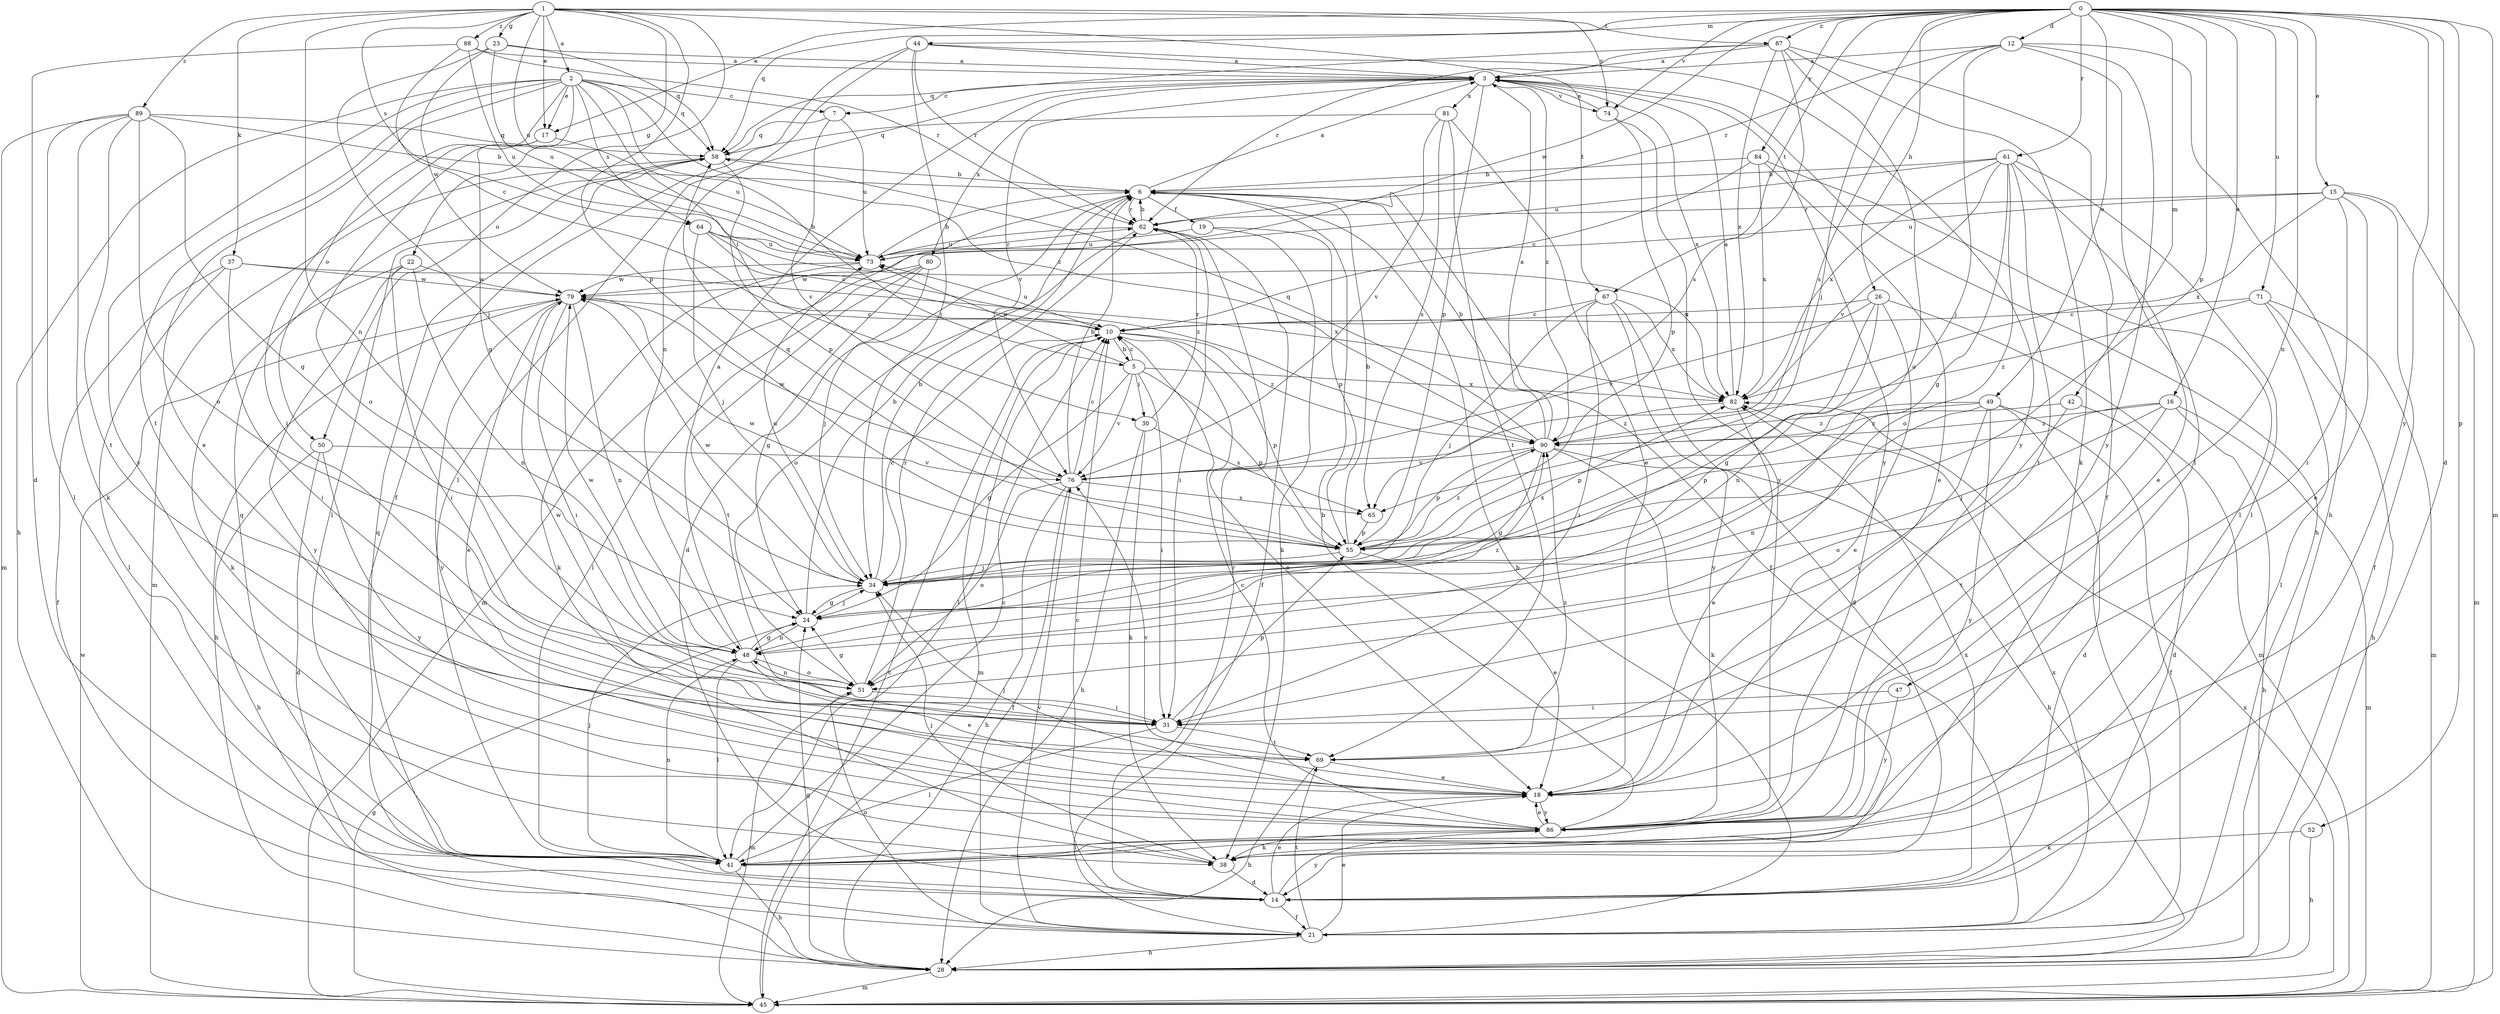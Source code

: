 strict digraph  {
0;
1;
2;
3;
5;
6;
7;
10;
12;
14;
15;
16;
17;
18;
19;
21;
22;
23;
24;
26;
28;
30;
31;
34;
37;
38;
41;
42;
44;
45;
47;
48;
49;
50;
51;
52;
55;
58;
61;
62;
64;
65;
67;
69;
71;
73;
74;
76;
79;
80;
81;
82;
84;
86;
87;
88;
89;
90;
0 -> 12  [label=d];
0 -> 14  [label=d];
0 -> 15  [label=e];
0 -> 16  [label=e];
0 -> 17  [label=e];
0 -> 26  [label=h];
0 -> 34  [label=j];
0 -> 42  [label=m];
0 -> 44  [label=m];
0 -> 45  [label=m];
0 -> 47  [label=n];
0 -> 49  [label=o];
0 -> 52  [label=p];
0 -> 55  [label=p];
0 -> 58  [label=q];
0 -> 61  [label=r];
0 -> 67  [label=t];
0 -> 71  [label=u];
0 -> 74  [label=v];
0 -> 79  [label=w];
0 -> 84  [label=y];
0 -> 86  [label=y];
0 -> 87  [label=z];
1 -> 2  [label=a];
1 -> 17  [label=e];
1 -> 22  [label=g];
1 -> 23  [label=g];
1 -> 37  [label=k];
1 -> 48  [label=n];
1 -> 50  [label=o];
1 -> 55  [label=p];
1 -> 64  [label=s];
1 -> 67  [label=t];
1 -> 73  [label=u];
1 -> 74  [label=v];
1 -> 87  [label=z];
1 -> 88  [label=z];
1 -> 89  [label=z];
2 -> 5  [label=b];
2 -> 7  [label=c];
2 -> 17  [label=e];
2 -> 18  [label=e];
2 -> 24  [label=g];
2 -> 28  [label=h];
2 -> 30  [label=i];
2 -> 50  [label=o];
2 -> 58  [label=q];
2 -> 64  [label=s];
2 -> 69  [label=t];
2 -> 86  [label=y];
2 -> 90  [label=z];
3 -> 7  [label=c];
3 -> 28  [label=h];
3 -> 41  [label=l];
3 -> 55  [label=p];
3 -> 74  [label=v];
3 -> 76  [label=v];
3 -> 80  [label=x];
3 -> 81  [label=x];
3 -> 82  [label=x];
3 -> 86  [label=y];
3 -> 90  [label=z];
5 -> 10  [label=c];
5 -> 24  [label=g];
5 -> 30  [label=i];
5 -> 31  [label=i];
5 -> 55  [label=p];
5 -> 73  [label=u];
5 -> 76  [label=v];
5 -> 82  [label=x];
6 -> 3  [label=a];
6 -> 14  [label=d];
6 -> 19  [label=f];
6 -> 21  [label=f];
6 -> 45  [label=m];
6 -> 62  [label=r];
7 -> 58  [label=q];
7 -> 73  [label=u];
7 -> 76  [label=v];
10 -> 5  [label=b];
10 -> 18  [label=e];
10 -> 41  [label=l];
10 -> 45  [label=m];
10 -> 55  [label=p];
10 -> 73  [label=u];
10 -> 90  [label=z];
12 -> 3  [label=a];
12 -> 28  [label=h];
12 -> 34  [label=j];
12 -> 41  [label=l];
12 -> 62  [label=r];
12 -> 65  [label=s];
12 -> 86  [label=y];
14 -> 10  [label=c];
14 -> 18  [label=e];
14 -> 21  [label=f];
14 -> 58  [label=q];
14 -> 62  [label=r];
14 -> 82  [label=x];
14 -> 86  [label=y];
15 -> 18  [label=e];
15 -> 21  [label=f];
15 -> 31  [label=i];
15 -> 45  [label=m];
15 -> 62  [label=r];
15 -> 73  [label=u];
15 -> 82  [label=x];
16 -> 28  [label=h];
16 -> 34  [label=j];
16 -> 45  [label=m];
16 -> 55  [label=p];
16 -> 69  [label=t];
16 -> 90  [label=z];
17 -> 31  [label=i];
17 -> 51  [label=o];
17 -> 73  [label=u];
18 -> 34  [label=j];
18 -> 76  [label=v];
18 -> 86  [label=y];
19 -> 38  [label=k];
19 -> 55  [label=p];
19 -> 73  [label=u];
21 -> 6  [label=b];
21 -> 18  [label=e];
21 -> 28  [label=h];
21 -> 51  [label=o];
21 -> 69  [label=t];
21 -> 76  [label=v];
21 -> 82  [label=x];
22 -> 31  [label=i];
22 -> 38  [label=k];
22 -> 48  [label=n];
22 -> 79  [label=w];
22 -> 86  [label=y];
23 -> 3  [label=a];
23 -> 34  [label=j];
23 -> 58  [label=q];
23 -> 73  [label=u];
23 -> 79  [label=w];
24 -> 6  [label=b];
24 -> 34  [label=j];
24 -> 48  [label=n];
26 -> 10  [label=c];
26 -> 18  [label=e];
26 -> 24  [label=g];
26 -> 45  [label=m];
26 -> 48  [label=n];
26 -> 76  [label=v];
28 -> 24  [label=g];
28 -> 45  [label=m];
30 -> 28  [label=h];
30 -> 38  [label=k];
30 -> 62  [label=r];
30 -> 65  [label=s];
31 -> 41  [label=l];
31 -> 55  [label=p];
31 -> 69  [label=t];
31 -> 79  [label=w];
34 -> 6  [label=b];
34 -> 10  [label=c];
34 -> 24  [label=g];
34 -> 73  [label=u];
34 -> 79  [label=w];
34 -> 82  [label=x];
37 -> 21  [label=f];
37 -> 31  [label=i];
37 -> 41  [label=l];
37 -> 79  [label=w];
37 -> 82  [label=x];
38 -> 14  [label=d];
38 -> 34  [label=j];
41 -> 10  [label=c];
41 -> 28  [label=h];
41 -> 34  [label=j];
41 -> 48  [label=n];
41 -> 58  [label=q];
42 -> 14  [label=d];
42 -> 51  [label=o];
42 -> 90  [label=z];
44 -> 3  [label=a];
44 -> 21  [label=f];
44 -> 34  [label=j];
44 -> 48  [label=n];
44 -> 62  [label=r];
44 -> 86  [label=y];
45 -> 10  [label=c];
45 -> 24  [label=g];
45 -> 79  [label=w];
45 -> 82  [label=x];
47 -> 31  [label=i];
47 -> 86  [label=y];
48 -> 3  [label=a];
48 -> 18  [label=e];
48 -> 24  [label=g];
48 -> 41  [label=l];
48 -> 51  [label=o];
48 -> 79  [label=w];
48 -> 90  [label=z];
49 -> 14  [label=d];
49 -> 21  [label=f];
49 -> 31  [label=i];
49 -> 48  [label=n];
49 -> 55  [label=p];
49 -> 86  [label=y];
49 -> 90  [label=z];
50 -> 14  [label=d];
50 -> 28  [label=h];
50 -> 76  [label=v];
50 -> 86  [label=y];
51 -> 24  [label=g];
51 -> 31  [label=i];
51 -> 45  [label=m];
51 -> 48  [label=n];
51 -> 62  [label=r];
52 -> 28  [label=h];
52 -> 38  [label=k];
55 -> 6  [label=b];
55 -> 18  [label=e];
55 -> 34  [label=j];
55 -> 58  [label=q];
55 -> 79  [label=w];
55 -> 90  [label=z];
58 -> 6  [label=b];
58 -> 41  [label=l];
58 -> 45  [label=m];
58 -> 55  [label=p];
61 -> 6  [label=b];
61 -> 18  [label=e];
61 -> 24  [label=g];
61 -> 41  [label=l];
61 -> 51  [label=o];
61 -> 69  [label=t];
61 -> 73  [label=u];
61 -> 76  [label=v];
61 -> 82  [label=x];
62 -> 6  [label=b];
62 -> 21  [label=f];
62 -> 31  [label=i];
62 -> 51  [label=o];
62 -> 73  [label=u];
64 -> 10  [label=c];
64 -> 34  [label=j];
64 -> 73  [label=u];
64 -> 82  [label=x];
64 -> 90  [label=z];
65 -> 55  [label=p];
67 -> 10  [label=c];
67 -> 14  [label=d];
67 -> 31  [label=i];
67 -> 34  [label=j];
67 -> 82  [label=x];
67 -> 86  [label=y];
69 -> 18  [label=e];
69 -> 28  [label=h];
69 -> 90  [label=z];
71 -> 10  [label=c];
71 -> 28  [label=h];
71 -> 41  [label=l];
71 -> 45  [label=m];
71 -> 90  [label=z];
73 -> 6  [label=b];
73 -> 38  [label=k];
73 -> 62  [label=r];
73 -> 79  [label=w];
74 -> 3  [label=a];
74 -> 55  [label=p];
74 -> 86  [label=y];
76 -> 6  [label=b];
76 -> 10  [label=c];
76 -> 21  [label=f];
76 -> 28  [label=h];
76 -> 51  [label=o];
76 -> 65  [label=s];
76 -> 79  [label=w];
79 -> 10  [label=c];
79 -> 18  [label=e];
79 -> 28  [label=h];
79 -> 31  [label=i];
79 -> 48  [label=n];
79 -> 86  [label=y];
80 -> 24  [label=g];
80 -> 34  [label=j];
80 -> 41  [label=l];
80 -> 69  [label=t];
80 -> 79  [label=w];
81 -> 18  [label=e];
81 -> 58  [label=q];
81 -> 65  [label=s];
81 -> 69  [label=t];
81 -> 76  [label=v];
82 -> 3  [label=a];
82 -> 18  [label=e];
82 -> 90  [label=z];
84 -> 6  [label=b];
84 -> 10  [label=c];
84 -> 18  [label=e];
84 -> 41  [label=l];
84 -> 82  [label=x];
86 -> 6  [label=b];
86 -> 10  [label=c];
86 -> 18  [label=e];
86 -> 38  [label=k];
86 -> 41  [label=l];
87 -> 3  [label=a];
87 -> 21  [label=f];
87 -> 38  [label=k];
87 -> 51  [label=o];
87 -> 58  [label=q];
87 -> 62  [label=r];
87 -> 65  [label=s];
87 -> 82  [label=x];
88 -> 3  [label=a];
88 -> 10  [label=c];
88 -> 14  [label=d];
88 -> 62  [label=r];
88 -> 73  [label=u];
89 -> 6  [label=b];
89 -> 24  [label=g];
89 -> 38  [label=k];
89 -> 41  [label=l];
89 -> 45  [label=m];
89 -> 51  [label=o];
89 -> 58  [label=q];
89 -> 69  [label=t];
90 -> 3  [label=a];
90 -> 6  [label=b];
90 -> 24  [label=g];
90 -> 28  [label=h];
90 -> 38  [label=k];
90 -> 55  [label=p];
90 -> 58  [label=q];
90 -> 76  [label=v];
}
